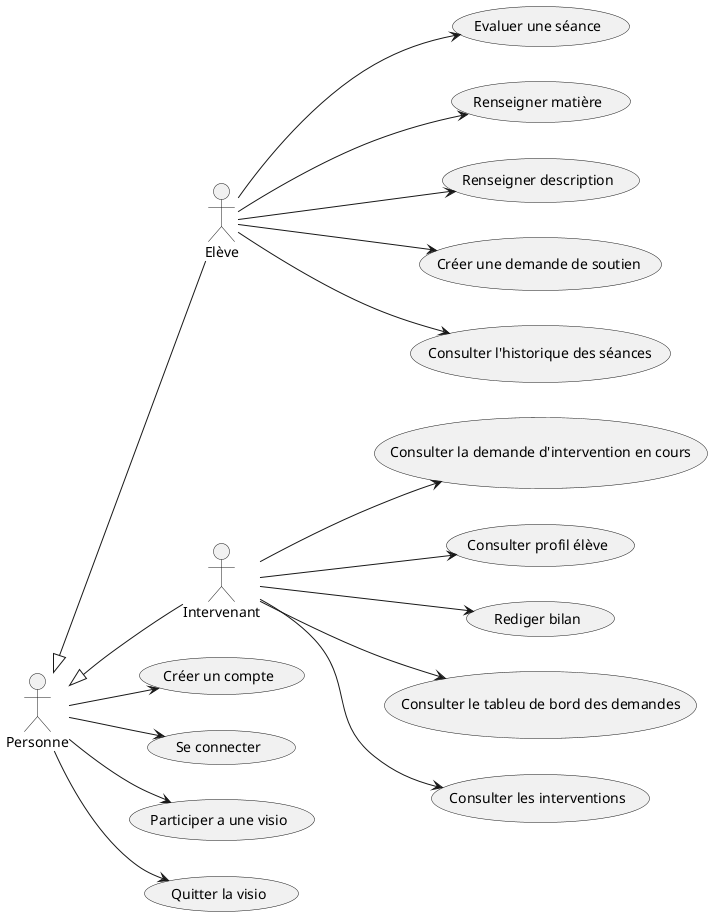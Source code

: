 @startuml
left to right direction

"Personne" as Personne
"Elève" as Eleve
"Intervenant" as Intervenant

Personne <|-- Eleve
Personne <|-- Intervenant

"Evaluer une séance" as (EvaluerSeance)
"Renseigner matière" as (RenseignerMatiere)
"Renseigner description" as (RenseignerDescription)
"Créer une demande de soutien" as (CreerDemandeSoutien)
"Consulter l'historique des séances" as (ConsulterHistoriqueSeances)
Eleve --> (EvaluerSeance)
Eleve --> (RenseignerMatiere)
Eleve --> (RenseignerDescription)
Eleve --> (CreerDemandeSoutien)
Eleve --> (ConsulterHistoriqueSeances)

"Créer un compte" as (CreerCompte)
"Se connecter" as (Connecter)
"Participer a une visio" as (ParticiperVisio)
"Quitter la visio" as (QuitterVisio)
Personne --> (CreerCompte)
Personne --> (ParticiperVisio)
Personne --> (QuitterVisio)
Personne --> (Connecter)

"Consulter la demande d'intervention en cours" as (ConsulterDemandeIntervention)
"Consulter profil élève" as (ConsulterProfilEleve)
"Rediger bilan" as (RedigerBilan)
"Consulter le tableu de bord des demandes" as (ConsulterTableauBord)
"Consulter les interventions" as (ConsulterInterventions)
Intervenant --> (RedigerBilan)
Intervenant --> (ConsulterTableauBord)
Intervenant --> (ConsulterInterventions)
Intervenant --> (ConsulterDemandeIntervention)
Intervenant --> (ConsulterProfilEleve)

@enduml
